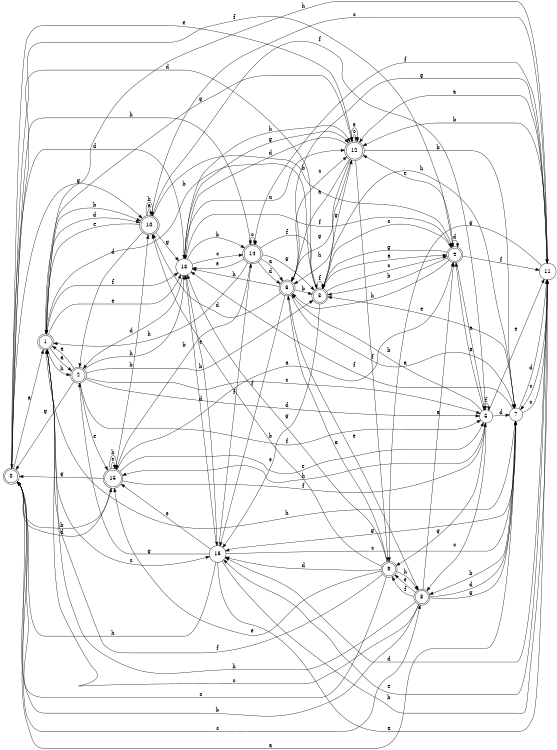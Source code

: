 digraph n14_2 {
__start0 [label="" shape="none"];

rankdir=LR;
size="8,5";

s0 [style="rounded,filled", color="black", fillcolor="white" shape="doublecircle", label="0"];
s1 [style="rounded,filled", color="black", fillcolor="white" shape="doublecircle", label="1"];
s2 [style="rounded,filled", color="black", fillcolor="white" shape="doublecircle", label="2"];
s3 [style="rounded,filled", color="black", fillcolor="white" shape="doublecircle", label="3"];
s4 [style="rounded,filled", color="black", fillcolor="white" shape="doublecircle", label="4"];
s5 [style="filled", color="black", fillcolor="white" shape="circle", label="5"];
s6 [style="rounded,filled", color="black", fillcolor="white" shape="doublecircle", label="6"];
s7 [style="filled", color="black", fillcolor="white" shape="circle", label="7"];
s8 [style="rounded,filled", color="black", fillcolor="white" shape="doublecircle", label="8"];
s9 [style="rounded,filled", color="black", fillcolor="white" shape="doublecircle", label="9"];
s10 [style="rounded,filled", color="black", fillcolor="white" shape="doublecircle", label="10"];
s11 [style="filled", color="black", fillcolor="white" shape="circle", label="11"];
s12 [style="rounded,filled", color="black", fillcolor="white" shape="doublecircle", label="12"];
s13 [style="filled", color="black", fillcolor="white" shape="circle", label="13"];
s14 [style="rounded,filled", color="black", fillcolor="white" shape="doublecircle", label="14"];
s15 [style="rounded,filled", color="black", fillcolor="white" shape="doublecircle", label="15"];
s16 [style="filled", color="black", fillcolor="white" shape="circle", label="16"];
s0 -> s1 [label="a"];
s0 -> s15 [label="b"];
s0 -> s8 [label="c"];
s0 -> s13 [label="d"];
s0 -> s12 [label="e"];
s0 -> s4 [label="f"];
s0 -> s10 [label="g"];
s0 -> s14 [label="h"];
s1 -> s2 [label="a"];
s1 -> s10 [label="b"];
s1 -> s16 [label="c"];
s1 -> s10 [label="d"];
s1 -> s13 [label="e"];
s1 -> s13 [label="f"];
s1 -> s12 [label="g"];
s1 -> s2 [label="h"];
s2 -> s1 [label="a"];
s2 -> s3 [label="b"];
s2 -> s5 [label="c"];
s2 -> s5 [label="d"];
s2 -> s15 [label="e"];
s2 -> s5 [label="f"];
s2 -> s0 [label="g"];
s2 -> s13 [label="h"];
s3 -> s4 [label="a"];
s3 -> s1 [label="b"];
s3 -> s4 [label="c"];
s3 -> s0 [label="d"];
s3 -> s16 [label="e"];
s3 -> s3 [label="f"];
s3 -> s12 [label="g"];
s3 -> s7 [label="h"];
s4 -> s5 [label="a"];
s4 -> s3 [label="b"];
s4 -> s3 [label="c"];
s4 -> s4 [label="d"];
s4 -> s12 [label="e"];
s4 -> s11 [label="f"];
s4 -> s3 [label="g"];
s4 -> s6 [label="h"];
s5 -> s4 [label="a"];
s5 -> s6 [label="b"];
s5 -> s8 [label="c"];
s5 -> s7 [label="d"];
s5 -> s11 [label="e"];
s5 -> s5 [label="f"];
s5 -> s9 [label="g"];
s5 -> s15 [label="h"];
s6 -> s7 [label="a"];
s6 -> s3 [label="b"];
s6 -> s12 [label="c"];
s6 -> s10 [label="d"];
s6 -> s8 [label="e"];
s6 -> s16 [label="f"];
s6 -> s11 [label="g"];
s6 -> s13 [label="h"];
s7 -> s0 [label="a"];
s7 -> s8 [label="b"];
s7 -> s11 [label="c"];
s7 -> s11 [label="d"];
s7 -> s3 [label="e"];
s7 -> s13 [label="f"];
s7 -> s16 [label="g"];
s7 -> s1 [label="h"];
s8 -> s4 [label="a"];
s8 -> s0 [label="b"];
s8 -> s1 [label="c"];
s8 -> s7 [label="d"];
s8 -> s9 [label="e"];
s8 -> s9 [label="f"];
s8 -> s7 [label="g"];
s8 -> s1 [label="h"];
s9 -> s6 [label="a"];
s9 -> s10 [label="b"];
s9 -> s0 [label="c"];
s9 -> s16 [label="d"];
s9 -> s15 [label="e"];
s9 -> s1 [label="f"];
s9 -> s13 [label="g"];
s9 -> s8 [label="h"];
s10 -> s10 [label="a"];
s10 -> s4 [label="b"];
s10 -> s11 [label="c"];
s10 -> s2 [label="d"];
s10 -> s1 [label="e"];
s10 -> s5 [label="f"];
s10 -> s13 [label="g"];
s10 -> s10 [label="h"];
s11 -> s12 [label="a"];
s11 -> s12 [label="b"];
s11 -> s7 [label="c"];
s11 -> s16 [label="d"];
s11 -> s16 [label="e"];
s11 -> s14 [label="f"];
s11 -> s9 [label="g"];
s11 -> s1 [label="h"];
s12 -> s6 [label="a"];
s12 -> s7 [label="b"];
s12 -> s12 [label="c"];
s12 -> s13 [label="d"];
s12 -> s12 [label="e"];
s12 -> s9 [label="f"];
s12 -> s6 [label="g"];
s12 -> s6 [label="h"];
s13 -> s12 [label="a"];
s13 -> s14 [label="b"];
s13 -> s14 [label="c"];
s13 -> s2 [label="d"];
s13 -> s16 [label="e"];
s13 -> s4 [label="f"];
s13 -> s12 [label="g"];
s13 -> s12 [label="h"];
s14 -> s6 [label="a"];
s14 -> s15 [label="b"];
s14 -> s14 [label="c"];
s14 -> s6 [label="d"];
s14 -> s13 [label="e"];
s14 -> s3 [label="f"];
s14 -> s3 [label="g"];
s14 -> s1 [label="h"];
s15 -> s4 [label="a"];
s15 -> s10 [label="b"];
s15 -> s15 [label="c"];
s15 -> s0 [label="d"];
s15 -> s5 [label="e"];
s15 -> s5 [label="f"];
s15 -> s0 [label="g"];
s15 -> s15 [label="h"];
s16 -> s11 [label="a"];
s16 -> s11 [label="b"];
s16 -> s7 [label="c"];
s16 -> s13 [label="d"];
s16 -> s15 [label="e"];
s16 -> s14 [label="f"];
s16 -> s2 [label="g"];
s16 -> s0 [label="h"];

}